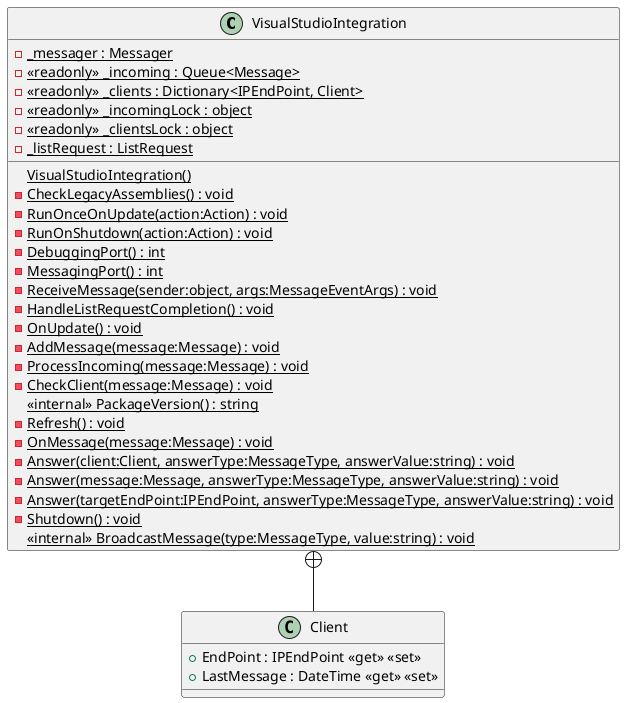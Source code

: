 @startuml
class VisualStudioIntegration {
    - {static} _messager : Messager
    - {static} <<readonly>> _incoming : Queue<Message>
    - {static} <<readonly>> _clients : Dictionary<IPEndPoint, Client>
    - {static} <<readonly>> _incomingLock : object
    - {static} <<readonly>> _clientsLock : object
    - {static} _listRequest : ListRequest
    {static} VisualStudioIntegration()
    - {static} CheckLegacyAssemblies() : void
    - {static} RunOnceOnUpdate(action:Action) : void
    - {static} RunOnShutdown(action:Action) : void
    - {static} DebuggingPort() : int
    - {static} MessagingPort() : int
    - {static} ReceiveMessage(sender:object, args:MessageEventArgs) : void
    - {static} HandleListRequestCompletion() : void
    - {static} OnUpdate() : void
    - {static} AddMessage(message:Message) : void
    - {static} ProcessIncoming(message:Message) : void
    - {static} CheckClient(message:Message) : void
    <<internal>> {static} PackageVersion() : string
    - {static} Refresh() : void
    - {static} OnMessage(message:Message) : void
    - {static} Answer(client:Client, answerType:MessageType, answerValue:string) : void
    - {static} Answer(message:Message, answerType:MessageType, answerValue:string) : void
    - {static} Answer(targetEndPoint:IPEndPoint, answerType:MessageType, answerValue:string) : void
    - {static} Shutdown() : void
    <<internal>> {static} BroadcastMessage(type:MessageType, value:string) : void
}
class Client {
    + EndPoint : IPEndPoint <<get>> <<set>>
    + LastMessage : DateTime <<get>> <<set>>
}
VisualStudioIntegration +-- Client
@enduml
